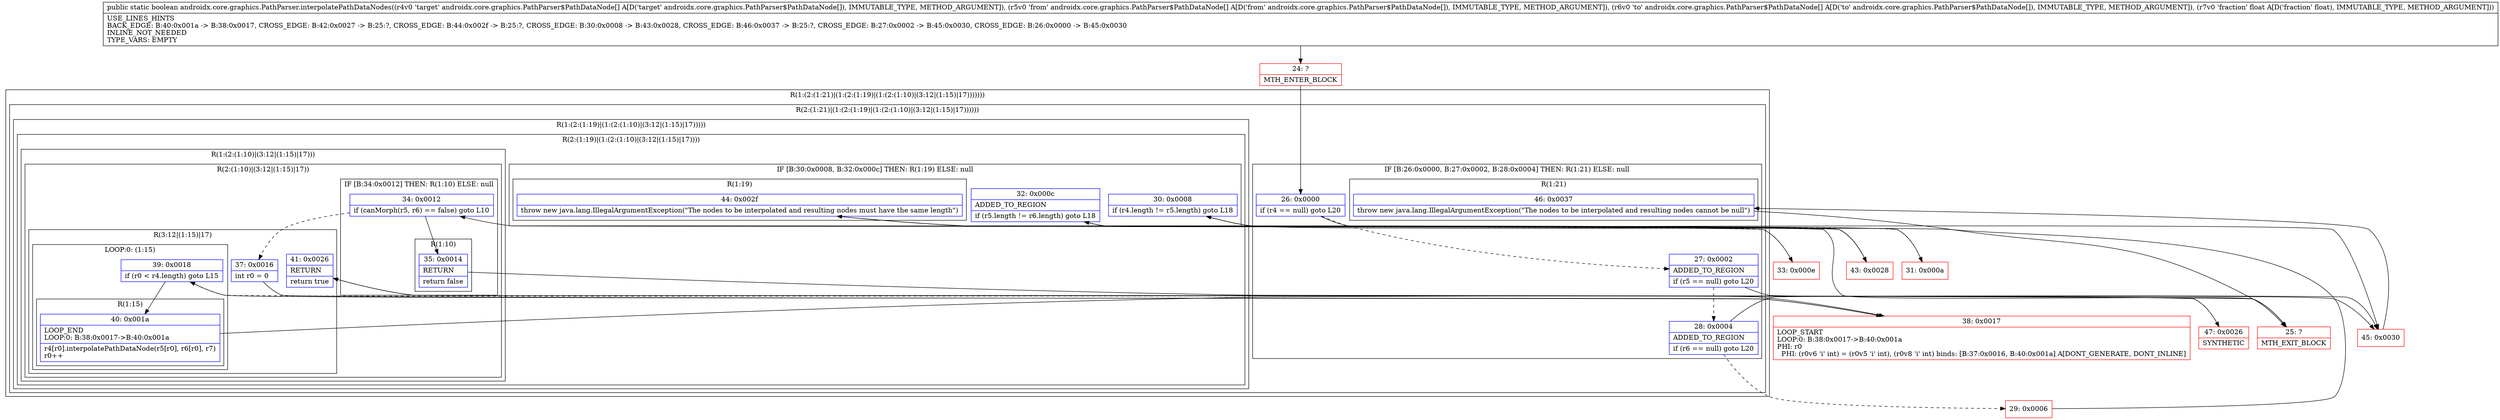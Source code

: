 digraph "CFG forandroidx.core.graphics.PathParser.interpolatePathDataNodes([Landroidx\/core\/graphics\/PathParser$PathDataNode;[Landroidx\/core\/graphics\/PathParser$PathDataNode;[Landroidx\/core\/graphics\/PathParser$PathDataNode;F)Z" {
subgraph cluster_Region_513943712 {
label = "R(1:(2:(1:21)|(1:(2:(1:19)|(1:(2:(1:10)|(3:12|(1:15)|17)))))))";
node [shape=record,color=blue];
subgraph cluster_Region_1609030303 {
label = "R(2:(1:21)|(1:(2:(1:19)|(1:(2:(1:10)|(3:12|(1:15)|17))))))";
node [shape=record,color=blue];
subgraph cluster_IfRegion_1860951744 {
label = "IF [B:26:0x0000, B:27:0x0002, B:28:0x0004] THEN: R(1:21) ELSE: null";
node [shape=record,color=blue];
Node_26 [shape=record,label="{26\:\ 0x0000|if (r4 == null) goto L20\l}"];
Node_27 [shape=record,label="{27\:\ 0x0002|ADDED_TO_REGION\l|if (r5 == null) goto L20\l}"];
Node_28 [shape=record,label="{28\:\ 0x0004|ADDED_TO_REGION\l|if (r6 == null) goto L20\l}"];
subgraph cluster_Region_1708822192 {
label = "R(1:21)";
node [shape=record,color=blue];
Node_46 [shape=record,label="{46\:\ 0x0037|throw new java.lang.IllegalArgumentException(\"The nodes to be interpolated and resulting nodes cannot be null\")\l}"];
}
}
subgraph cluster_Region_1790070147 {
label = "R(1:(2:(1:19)|(1:(2:(1:10)|(3:12|(1:15)|17)))))";
node [shape=record,color=blue];
subgraph cluster_Region_199246184 {
label = "R(2:(1:19)|(1:(2:(1:10)|(3:12|(1:15)|17))))";
node [shape=record,color=blue];
subgraph cluster_IfRegion_1003328266 {
label = "IF [B:30:0x0008, B:32:0x000c] THEN: R(1:19) ELSE: null";
node [shape=record,color=blue];
Node_30 [shape=record,label="{30\:\ 0x0008|if (r4.length != r5.length) goto L18\l}"];
Node_32 [shape=record,label="{32\:\ 0x000c|ADDED_TO_REGION\l|if (r5.length != r6.length) goto L18\l}"];
subgraph cluster_Region_181609933 {
label = "R(1:19)";
node [shape=record,color=blue];
Node_44 [shape=record,label="{44\:\ 0x002f|throw new java.lang.IllegalArgumentException(\"The nodes to be interpolated and resulting nodes must have the same length\")\l}"];
}
}
subgraph cluster_Region_1920315201 {
label = "R(1:(2:(1:10)|(3:12|(1:15)|17)))";
node [shape=record,color=blue];
subgraph cluster_Region_2065124198 {
label = "R(2:(1:10)|(3:12|(1:15)|17))";
node [shape=record,color=blue];
subgraph cluster_IfRegion_748012237 {
label = "IF [B:34:0x0012] THEN: R(1:10) ELSE: null";
node [shape=record,color=blue];
Node_34 [shape=record,label="{34\:\ 0x0012|if (canMorph(r5, r6) == false) goto L10\l}"];
subgraph cluster_Region_1073444831 {
label = "R(1:10)";
node [shape=record,color=blue];
Node_35 [shape=record,label="{35\:\ 0x0014|RETURN\l|return false\l}"];
}
}
subgraph cluster_Region_810996217 {
label = "R(3:12|(1:15)|17)";
node [shape=record,color=blue];
Node_37 [shape=record,label="{37\:\ 0x0016|int r0 = 0\l}"];
subgraph cluster_LoopRegion_1659385210 {
label = "LOOP:0: (1:15)";
node [shape=record,color=blue];
Node_39 [shape=record,label="{39\:\ 0x0018|if (r0 \< r4.length) goto L15\l}"];
subgraph cluster_Region_339162529 {
label = "R(1:15)";
node [shape=record,color=blue];
Node_40 [shape=record,label="{40\:\ 0x001a|LOOP_END\lLOOP:0: B:38:0x0017\-\>B:40:0x001a\l|r4[r0].interpolatePathDataNode(r5[r0], r6[r0], r7)\lr0++\l}"];
}
}
Node_41 [shape=record,label="{41\:\ 0x0026|RETURN\l|return true\l}"];
}
}
}
}
}
}
}
Node_24 [shape=record,color=red,label="{24\:\ ?|MTH_ENTER_BLOCK\l}"];
Node_29 [shape=record,color=red,label="{29\:\ 0x0006}"];
Node_31 [shape=record,color=red,label="{31\:\ 0x000a}"];
Node_33 [shape=record,color=red,label="{33\:\ 0x000e}"];
Node_25 [shape=record,color=red,label="{25\:\ ?|MTH_EXIT_BLOCK\l}"];
Node_38 [shape=record,color=red,label="{38\:\ 0x0017|LOOP_START\lLOOP:0: B:38:0x0017\-\>B:40:0x001a\lPHI: r0 \l  PHI: (r0v6 'i' int) = (r0v5 'i' int), (r0v8 'i' int) binds: [B:37:0x0016, B:40:0x001a] A[DONT_GENERATE, DONT_INLINE]\l}"];
Node_47 [shape=record,color=red,label="{47\:\ 0x0026|SYNTHETIC\l}"];
Node_43 [shape=record,color=red,label="{43\:\ 0x0028}"];
Node_45 [shape=record,color=red,label="{45\:\ 0x0030}"];
MethodNode[shape=record,label="{public static boolean androidx.core.graphics.PathParser.interpolatePathDataNodes((r4v0 'target' androidx.core.graphics.PathParser$PathDataNode[] A[D('target' androidx.core.graphics.PathParser$PathDataNode[]), IMMUTABLE_TYPE, METHOD_ARGUMENT]), (r5v0 'from' androidx.core.graphics.PathParser$PathDataNode[] A[D('from' androidx.core.graphics.PathParser$PathDataNode[]), IMMUTABLE_TYPE, METHOD_ARGUMENT]), (r6v0 'to' androidx.core.graphics.PathParser$PathDataNode[] A[D('to' androidx.core.graphics.PathParser$PathDataNode[]), IMMUTABLE_TYPE, METHOD_ARGUMENT]), (r7v0 'fraction' float A[D('fraction' float), IMMUTABLE_TYPE, METHOD_ARGUMENT]))  | USE_LINES_HINTS\lBACK_EDGE: B:40:0x001a \-\> B:38:0x0017, CROSS_EDGE: B:42:0x0027 \-\> B:25:?, CROSS_EDGE: B:44:0x002f \-\> B:25:?, CROSS_EDGE: B:30:0x0008 \-\> B:43:0x0028, CROSS_EDGE: B:46:0x0037 \-\> B:25:?, CROSS_EDGE: B:27:0x0002 \-\> B:45:0x0030, CROSS_EDGE: B:26:0x0000 \-\> B:45:0x0030\lINLINE_NOT_NEEDED\lTYPE_VARS: EMPTY\l}"];
MethodNode -> Node_24;Node_26 -> Node_27[style=dashed];
Node_26 -> Node_45;
Node_27 -> Node_28[style=dashed];
Node_27 -> Node_45;
Node_28 -> Node_29[style=dashed];
Node_28 -> Node_45;
Node_46 -> Node_25;
Node_30 -> Node_31[style=dashed];
Node_30 -> Node_43;
Node_32 -> Node_33[style=dashed];
Node_32 -> Node_43;
Node_44 -> Node_25;
Node_34 -> Node_35;
Node_34 -> Node_37[style=dashed];
Node_35 -> Node_25;
Node_37 -> Node_38;
Node_39 -> Node_40;
Node_39 -> Node_47[style=dashed];
Node_40 -> Node_38;
Node_41 -> Node_25;
Node_24 -> Node_26;
Node_29 -> Node_30;
Node_31 -> Node_32;
Node_33 -> Node_34;
Node_38 -> Node_39;
Node_47 -> Node_41;
Node_43 -> Node_44;
Node_45 -> Node_46;
}


